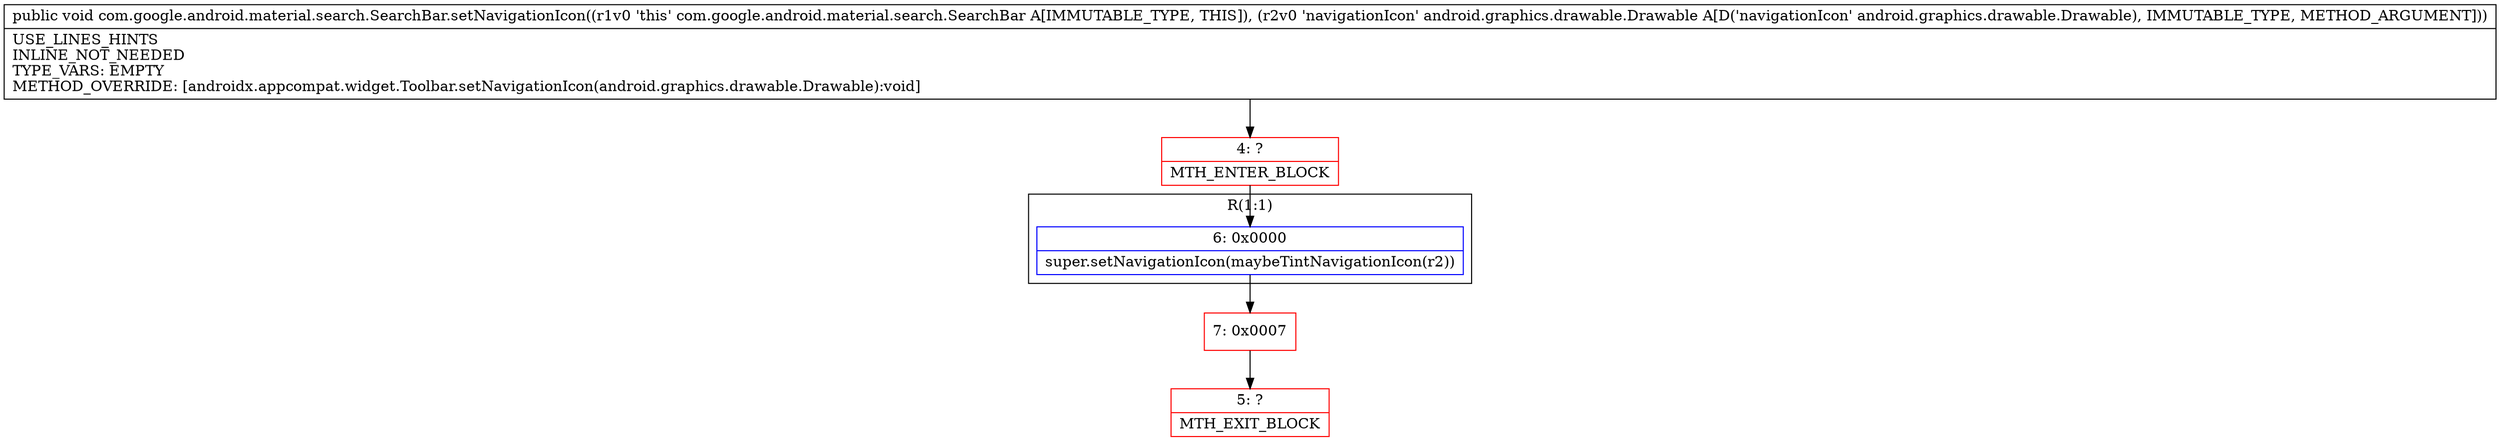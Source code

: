 digraph "CFG forcom.google.android.material.search.SearchBar.setNavigationIcon(Landroid\/graphics\/drawable\/Drawable;)V" {
subgraph cluster_Region_1277452067 {
label = "R(1:1)";
node [shape=record,color=blue];
Node_6 [shape=record,label="{6\:\ 0x0000|super.setNavigationIcon(maybeTintNavigationIcon(r2))\l}"];
}
Node_4 [shape=record,color=red,label="{4\:\ ?|MTH_ENTER_BLOCK\l}"];
Node_7 [shape=record,color=red,label="{7\:\ 0x0007}"];
Node_5 [shape=record,color=red,label="{5\:\ ?|MTH_EXIT_BLOCK\l}"];
MethodNode[shape=record,label="{public void com.google.android.material.search.SearchBar.setNavigationIcon((r1v0 'this' com.google.android.material.search.SearchBar A[IMMUTABLE_TYPE, THIS]), (r2v0 'navigationIcon' android.graphics.drawable.Drawable A[D('navigationIcon' android.graphics.drawable.Drawable), IMMUTABLE_TYPE, METHOD_ARGUMENT]))  | USE_LINES_HINTS\lINLINE_NOT_NEEDED\lTYPE_VARS: EMPTY\lMETHOD_OVERRIDE: [androidx.appcompat.widget.Toolbar.setNavigationIcon(android.graphics.drawable.Drawable):void]\l}"];
MethodNode -> Node_4;Node_6 -> Node_7;
Node_4 -> Node_6;
Node_7 -> Node_5;
}

